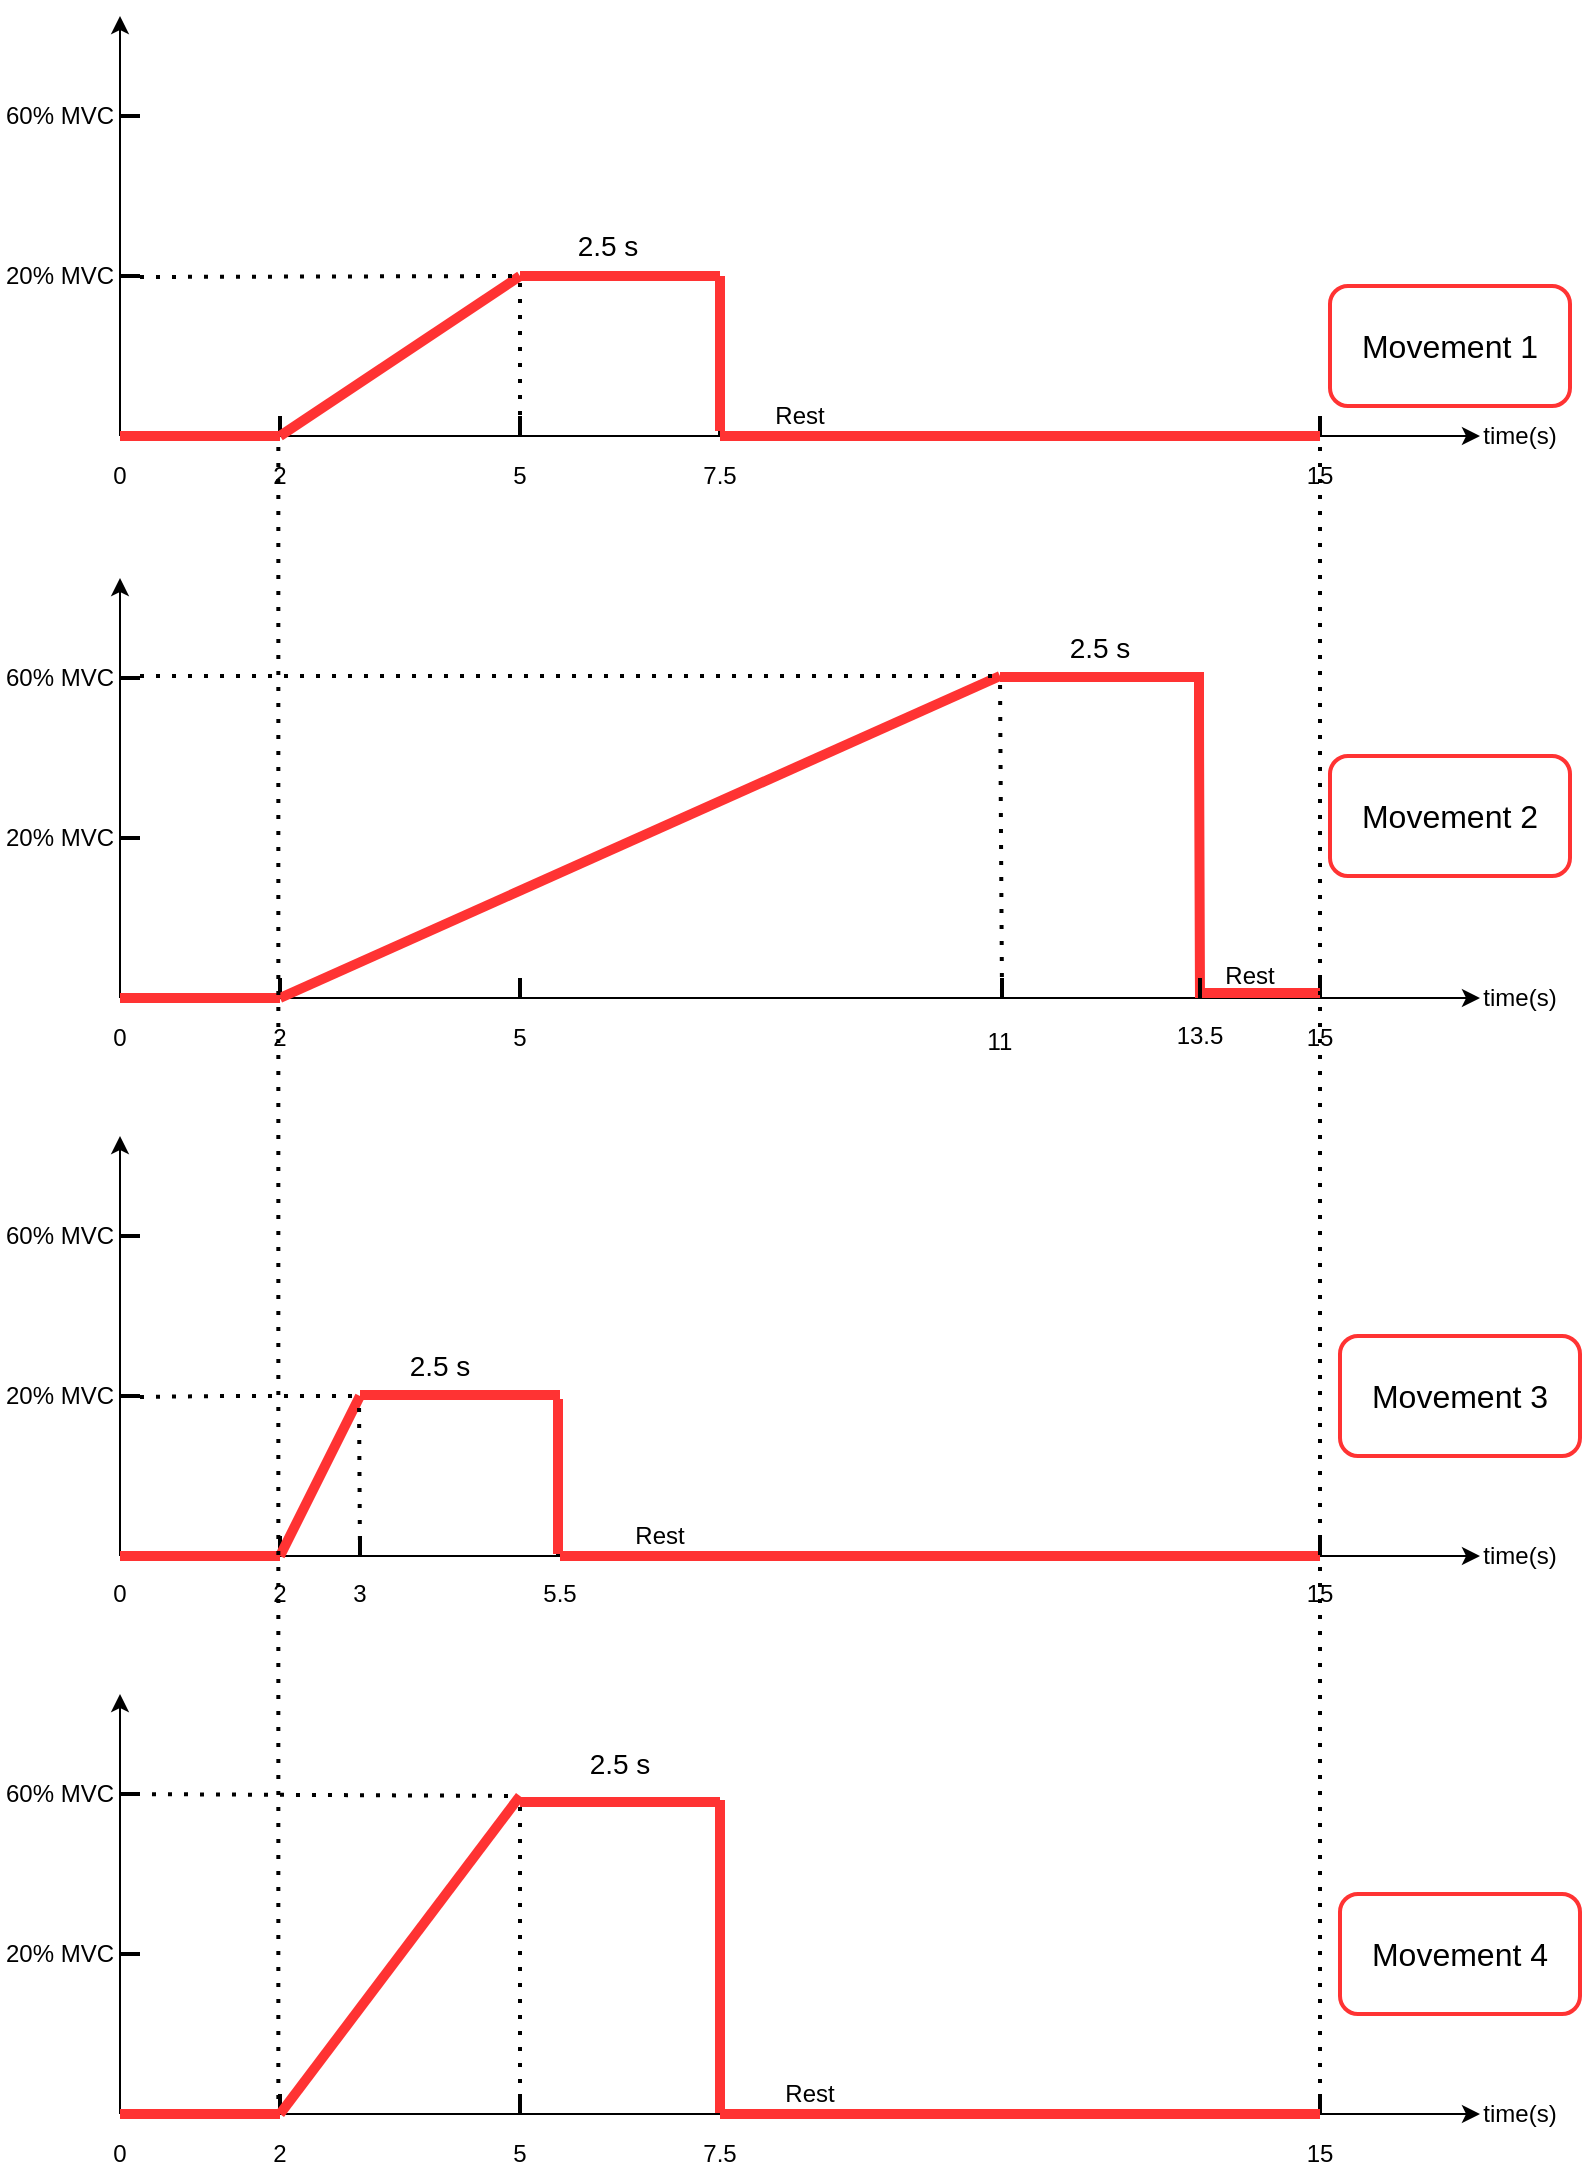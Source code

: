 <mxfile version="14.8.3" type="google" pages="2"><diagram id="lBOJ2OnzFwAfi7z_trXO" name="Page-1"><mxGraphModel dx="2445" dy="1348" grid="1" gridSize="10" guides="1" tooltips="1" connect="1" arrows="1" fold="1" page="1" pageScale="0.9" pageWidth="827" pageHeight="1169" math="0" shadow="0"><root><mxCell id="0"/><mxCell id="1" parent="0"/><mxCell id="r2KNoT9D_UgRiQbnlLWz-1" value="" style="endArrow=classic;html=1;" edge="1" parent="1"><mxGeometry width="50" height="50" relative="1" as="geometry"><mxPoint x="380" y="310" as="sourcePoint"/><mxPoint x="1060" y="310" as="targetPoint"/></mxGeometry></mxCell><mxCell id="r2KNoT9D_UgRiQbnlLWz-2" value="" style="endArrow=classic;html=1;" edge="1" parent="1"><mxGeometry width="50" height="50" relative="1" as="geometry"><mxPoint x="380" y="310" as="sourcePoint"/><mxPoint x="380" y="100" as="targetPoint"/></mxGeometry></mxCell><mxCell id="r2KNoT9D_UgRiQbnlLWz-3" value="0" style="text;html=1;strokeColor=none;fillColor=none;align=center;verticalAlign=middle;whiteSpace=wrap;rounded=0;" vertex="1" parent="1"><mxGeometry x="360" y="320" width="40" height="20" as="geometry"/></mxCell><mxCell id="r2KNoT9D_UgRiQbnlLWz-4" value="15" style="text;html=1;strokeColor=none;fillColor=none;align=center;verticalAlign=middle;whiteSpace=wrap;rounded=0;" vertex="1" parent="1"><mxGeometry x="960" y="320" width="40" height="20" as="geometry"/></mxCell><mxCell id="r2KNoT9D_UgRiQbnlLWz-5" value="time(s)" style="text;html=1;strokeColor=none;fillColor=none;align=center;verticalAlign=middle;whiteSpace=wrap;rounded=0;" vertex="1" parent="1"><mxGeometry x="1060" y="300" width="40" height="20" as="geometry"/></mxCell><mxCell id="r2KNoT9D_UgRiQbnlLWz-6" value="2" style="text;html=1;strokeColor=none;fillColor=none;align=center;verticalAlign=middle;whiteSpace=wrap;rounded=0;" vertex="1" parent="1"><mxGeometry x="440" y="320" width="40" height="20" as="geometry"/></mxCell><mxCell id="r2KNoT9D_UgRiQbnlLWz-7" value="" style="line;strokeWidth=2;direction=south;html=1;" vertex="1" parent="1"><mxGeometry x="455" y="300" width="10" height="10" as="geometry"/></mxCell><mxCell id="r2KNoT9D_UgRiQbnlLWz-8" value="" style="line;strokeWidth=2;direction=south;html=1;" vertex="1" parent="1"><mxGeometry x="975" y="300" width="10" height="10" as="geometry"/></mxCell><mxCell id="KvEWFbIyciGB3e8bNK_5-1" value="5" style="text;html=1;strokeColor=none;fillColor=none;align=center;verticalAlign=middle;whiteSpace=wrap;rounded=0;" vertex="1" parent="1"><mxGeometry x="560" y="320" width="40" height="20" as="geometry"/></mxCell><mxCell id="KvEWFbIyciGB3e8bNK_5-2" value="" style="line;strokeWidth=2;direction=south;html=1;" vertex="1" parent="1"><mxGeometry x="575" y="300" width="10" height="10" as="geometry"/></mxCell><mxCell id="KvEWFbIyciGB3e8bNK_5-3" value="7.5" style="text;html=1;strokeColor=none;fillColor=none;align=center;verticalAlign=middle;whiteSpace=wrap;rounded=0;" vertex="1" parent="1"><mxGeometry x="660" y="320" width="40" height="20" as="geometry"/></mxCell><mxCell id="KvEWFbIyciGB3e8bNK_5-4" value="" style="line;strokeWidth=2;direction=south;html=1;" vertex="1" parent="1"><mxGeometry x="675" y="300" width="10" height="10" as="geometry"/></mxCell><mxCell id="KvEWFbIyciGB3e8bNK_5-5" value="" style="line;strokeWidth=2;html=1;perimeter=backbonePerimeter;points=[];outlineConnect=0;" vertex="1" parent="1"><mxGeometry x="380" y="225" width="10" height="10" as="geometry"/></mxCell><mxCell id="KvEWFbIyciGB3e8bNK_5-7" value="" style="line;strokeWidth=2;html=1;perimeter=backbonePerimeter;points=[];outlineConnect=0;" vertex="1" parent="1"><mxGeometry x="380" y="145" width="10" height="10" as="geometry"/></mxCell><mxCell id="KvEWFbIyciGB3e8bNK_5-8" value="20% MVC" style="text;html=1;strokeColor=none;fillColor=none;align=center;verticalAlign=middle;whiteSpace=wrap;rounded=0;" vertex="1" parent="1"><mxGeometry x="320" y="220" width="60" height="20" as="geometry"/></mxCell><mxCell id="KvEWFbIyciGB3e8bNK_5-9" value="60% MVC" style="text;html=1;strokeColor=none;fillColor=none;align=center;verticalAlign=middle;whiteSpace=wrap;rounded=0;" vertex="1" parent="1"><mxGeometry x="320" y="140" width="60" height="20" as="geometry"/></mxCell><mxCell id="KvEWFbIyciGB3e8bNK_5-13" value="" style="endArrow=none;html=1;strokeColor=#FF3333;strokeWidth=5;entryX=1;entryY=0.5;entryDx=0;entryDy=0;entryPerimeter=0;" edge="1" parent="1" target="r2KNoT9D_UgRiQbnlLWz-7"><mxGeometry width="50" height="50" relative="1" as="geometry"><mxPoint x="380" y="310" as="sourcePoint"/><mxPoint x="630" y="430" as="targetPoint"/></mxGeometry></mxCell><mxCell id="KvEWFbIyciGB3e8bNK_5-15" value="" style="endArrow=none;html=1;strokeColor=#FF3333;strokeWidth=5;" edge="1" parent="1"><mxGeometry width="50" height="50" relative="1" as="geometry"><mxPoint x="460" y="310" as="sourcePoint"/><mxPoint x="580" y="230" as="targetPoint"/></mxGeometry></mxCell><mxCell id="KvEWFbIyciGB3e8bNK_5-16" value="" style="endArrow=none;html=1;strokeColor=#FF3333;strokeWidth=5;" edge="1" parent="1"><mxGeometry width="50" height="50" relative="1" as="geometry"><mxPoint x="580" y="230" as="sourcePoint"/><mxPoint x="680" y="230" as="targetPoint"/></mxGeometry></mxCell><mxCell id="KvEWFbIyciGB3e8bNK_5-17" value="" style="endArrow=none;html=1;strokeColor=#FF3333;strokeWidth=5;entryX=0.75;entryY=0.5;entryDx=0;entryDy=0;entryPerimeter=0;" edge="1" parent="1" target="KvEWFbIyciGB3e8bNK_5-4"><mxGeometry width="50" height="50" relative="1" as="geometry"><mxPoint x="680" y="230" as="sourcePoint"/><mxPoint x="760" y="430" as="targetPoint"/></mxGeometry></mxCell><mxCell id="KvEWFbIyciGB3e8bNK_5-18" value="" style="endArrow=none;html=1;strokeColor=#FF3333;strokeWidth=5;exitX=1;exitY=0.5;exitDx=0;exitDy=0;exitPerimeter=0;entryX=1;entryY=0.5;entryDx=0;entryDy=0;entryPerimeter=0;" edge="1" parent="1" source="KvEWFbIyciGB3e8bNK_5-4" target="r2KNoT9D_UgRiQbnlLWz-8"><mxGeometry width="50" height="50" relative="1" as="geometry"><mxPoint x="720" y="360" as="sourcePoint"/><mxPoint x="870" y="310" as="targetPoint"/></mxGeometry></mxCell><mxCell id="KvEWFbIyciGB3e8bNK_5-19" value="" style="endArrow=none;dashed=1;html=1;dashPattern=1 3;strokeWidth=2;" edge="1" parent="1" source="KvEWFbIyciGB3e8bNK_5-5"><mxGeometry width="50" height="50" relative="1" as="geometry"><mxPoint x="710" y="340" as="sourcePoint"/><mxPoint x="580" y="230" as="targetPoint"/></mxGeometry></mxCell><mxCell id="KvEWFbIyciGB3e8bNK_5-20" value="" style="endArrow=classic;html=1;" edge="1" parent="1"><mxGeometry width="50" height="50" relative="1" as="geometry"><mxPoint x="380" y="591" as="sourcePoint"/><mxPoint x="1060" y="591" as="targetPoint"/></mxGeometry></mxCell><mxCell id="KvEWFbIyciGB3e8bNK_5-21" value="" style="endArrow=classic;html=1;" edge="1" parent="1"><mxGeometry width="50" height="50" relative="1" as="geometry"><mxPoint x="380" y="591" as="sourcePoint"/><mxPoint x="380" y="381" as="targetPoint"/></mxGeometry></mxCell><mxCell id="KvEWFbIyciGB3e8bNK_5-22" value="0" style="text;html=1;strokeColor=none;fillColor=none;align=center;verticalAlign=middle;whiteSpace=wrap;rounded=0;" vertex="1" parent="1"><mxGeometry x="360" y="601" width="40" height="20" as="geometry"/></mxCell><mxCell id="KvEWFbIyciGB3e8bNK_5-23" value="15" style="text;html=1;strokeColor=none;fillColor=none;align=center;verticalAlign=middle;whiteSpace=wrap;rounded=0;" vertex="1" parent="1"><mxGeometry x="960" y="601" width="40" height="20" as="geometry"/></mxCell><mxCell id="KvEWFbIyciGB3e8bNK_5-24" value="time(s)" style="text;html=1;strokeColor=none;fillColor=none;align=center;verticalAlign=middle;whiteSpace=wrap;rounded=0;" vertex="1" parent="1"><mxGeometry x="1060" y="581" width="40" height="20" as="geometry"/></mxCell><mxCell id="KvEWFbIyciGB3e8bNK_5-25" value="2" style="text;html=1;strokeColor=none;fillColor=none;align=center;verticalAlign=middle;whiteSpace=wrap;rounded=0;" vertex="1" parent="1"><mxGeometry x="440" y="601" width="40" height="20" as="geometry"/></mxCell><mxCell id="KvEWFbIyciGB3e8bNK_5-26" value="" style="line;strokeWidth=2;direction=south;html=1;" vertex="1" parent="1"><mxGeometry x="455" y="581" width="10" height="10" as="geometry"/></mxCell><mxCell id="KvEWFbIyciGB3e8bNK_5-27" value="" style="line;strokeWidth=2;direction=south;html=1;" vertex="1" parent="1"><mxGeometry x="975" y="581" width="10" height="10" as="geometry"/></mxCell><mxCell id="KvEWFbIyciGB3e8bNK_5-28" value="5" style="text;html=1;strokeColor=none;fillColor=none;align=center;verticalAlign=middle;whiteSpace=wrap;rounded=0;" vertex="1" parent="1"><mxGeometry x="560" y="601" width="40" height="20" as="geometry"/></mxCell><mxCell id="KvEWFbIyciGB3e8bNK_5-29" value="" style="line;strokeWidth=2;direction=south;html=1;" vertex="1" parent="1"><mxGeometry x="575" y="581" width="10" height="10" as="geometry"/></mxCell><mxCell id="KvEWFbIyciGB3e8bNK_5-30" value="11" style="text;html=1;strokeColor=none;fillColor=none;align=center;verticalAlign=middle;whiteSpace=wrap;rounded=0;" vertex="1" parent="1"><mxGeometry x="800" y="603" width="40" height="20" as="geometry"/></mxCell><mxCell id="KvEWFbIyciGB3e8bNK_5-32" value="" style="line;strokeWidth=2;html=1;perimeter=backbonePerimeter;points=[];outlineConnect=0;" vertex="1" parent="1"><mxGeometry x="380" y="506" width="10" height="10" as="geometry"/></mxCell><mxCell id="KvEWFbIyciGB3e8bNK_5-33" value="" style="line;strokeWidth=2;html=1;perimeter=backbonePerimeter;points=[];outlineConnect=0;" vertex="1" parent="1"><mxGeometry x="380" y="426" width="10" height="10" as="geometry"/></mxCell><mxCell id="KvEWFbIyciGB3e8bNK_5-34" value="20% MVC" style="text;html=1;strokeColor=none;fillColor=none;align=center;verticalAlign=middle;whiteSpace=wrap;rounded=0;" vertex="1" parent="1"><mxGeometry x="320" y="501" width="60" height="20" as="geometry"/></mxCell><mxCell id="KvEWFbIyciGB3e8bNK_5-35" value="60% MVC" style="text;html=1;strokeColor=none;fillColor=none;align=center;verticalAlign=middle;whiteSpace=wrap;rounded=0;" vertex="1" parent="1"><mxGeometry x="320" y="421" width="60" height="20" as="geometry"/></mxCell><mxCell id="KvEWFbIyciGB3e8bNK_5-36" value="" style="endArrow=none;html=1;strokeColor=#FF3333;strokeWidth=5;entryX=1;entryY=0.5;entryDx=0;entryDy=0;entryPerimeter=0;" edge="1" parent="1" target="KvEWFbIyciGB3e8bNK_5-26"><mxGeometry width="50" height="50" relative="1" as="geometry"><mxPoint x="380" y="591" as="sourcePoint"/><mxPoint x="630" y="711" as="targetPoint"/></mxGeometry></mxCell><mxCell id="KvEWFbIyciGB3e8bNK_5-37" value="" style="endArrow=none;html=1;strokeColor=#FF3333;strokeWidth=5;exitX=0.75;exitY=0.5;exitDx=0;exitDy=0;exitPerimeter=0;entryX=0.75;entryY=0.5;entryDx=0;entryDy=0;entryPerimeter=0;" edge="1" parent="1" source="KvEWFbIyciGB3e8bNK_5-92" target="KvEWFbIyciGB3e8bNK_5-27"><mxGeometry width="50" height="50" relative="1" as="geometry"><mxPoint x="975" y="411" as="sourcePoint"/><mxPoint x="1005" y="501" as="targetPoint"/></mxGeometry></mxCell><mxCell id="KvEWFbIyciGB3e8bNK_5-38" value="" style="endArrow=none;html=1;strokeColor=#FF3333;strokeWidth=5;" edge="1" parent="1"><mxGeometry width="50" height="50" relative="1" as="geometry"><mxPoint x="460" y="591" as="sourcePoint"/><mxPoint x="820" y="430" as="targetPoint"/></mxGeometry></mxCell><mxCell id="KvEWFbIyciGB3e8bNK_5-39" value="" style="endArrow=none;html=1;strokeColor=#FF3333;strokeWidth=5;" edge="1" parent="1"><mxGeometry width="50" height="50" relative="1" as="geometry"><mxPoint x="820" y="430.5" as="sourcePoint"/><mxPoint x="920" y="430.5" as="targetPoint"/></mxGeometry></mxCell><mxCell id="KvEWFbIyciGB3e8bNK_5-40" value="" style="endArrow=none;html=1;strokeColor=#FF3333;strokeWidth=5;entryX=1;entryY=0.5;entryDx=0;entryDy=0;entryPerimeter=0;" edge="1" parent="1" target="KvEWFbIyciGB3e8bNK_5-92"><mxGeometry width="50" height="50" relative="1" as="geometry"><mxPoint x="919.5" y="428" as="sourcePoint"/><mxPoint x="919.5" y="506" as="targetPoint"/><Array as="points"><mxPoint x="919.5" y="460"/></Array></mxGeometry></mxCell><mxCell id="KvEWFbIyciGB3e8bNK_5-43" value="" style="endArrow=classic;html=1;" edge="1" parent="1"><mxGeometry width="50" height="50" relative="1" as="geometry"><mxPoint x="380" y="870" as="sourcePoint"/><mxPoint x="1060" y="870" as="targetPoint"/></mxGeometry></mxCell><mxCell id="KvEWFbIyciGB3e8bNK_5-44" value="" style="endArrow=classic;html=1;" edge="1" parent="1"><mxGeometry width="50" height="50" relative="1" as="geometry"><mxPoint x="380" y="870" as="sourcePoint"/><mxPoint x="380" y="660" as="targetPoint"/></mxGeometry></mxCell><mxCell id="KvEWFbIyciGB3e8bNK_5-45" value="0" style="text;html=1;strokeColor=none;fillColor=none;align=center;verticalAlign=middle;whiteSpace=wrap;rounded=0;" vertex="1" parent="1"><mxGeometry x="360" y="879" width="40" height="20" as="geometry"/></mxCell><mxCell id="KvEWFbIyciGB3e8bNK_5-46" value="15" style="text;html=1;strokeColor=none;fillColor=none;align=center;verticalAlign=middle;whiteSpace=wrap;rounded=0;" vertex="1" parent="1"><mxGeometry x="960" y="879" width="40" height="20" as="geometry"/></mxCell><mxCell id="KvEWFbIyciGB3e8bNK_5-47" value="time(s)" style="text;html=1;strokeColor=none;fillColor=none;align=center;verticalAlign=middle;whiteSpace=wrap;rounded=0;" vertex="1" parent="1"><mxGeometry x="1060" y="860" width="40" height="20" as="geometry"/></mxCell><mxCell id="KvEWFbIyciGB3e8bNK_5-48" value="2" style="text;html=1;strokeColor=none;fillColor=none;align=center;verticalAlign=middle;whiteSpace=wrap;rounded=0;" vertex="1" parent="1"><mxGeometry x="440" y="879" width="40" height="20" as="geometry"/></mxCell><mxCell id="KvEWFbIyciGB3e8bNK_5-49" value="" style="line;strokeWidth=2;direction=south;html=1;" vertex="1" parent="1"><mxGeometry x="455" y="860" width="10" height="10" as="geometry"/></mxCell><mxCell id="KvEWFbIyciGB3e8bNK_5-50" value="" style="line;strokeWidth=2;direction=south;html=1;" vertex="1" parent="1"><mxGeometry x="975" y="860" width="10" height="10" as="geometry"/></mxCell><mxCell id="KvEWFbIyciGB3e8bNK_5-51" value="5.5" style="text;html=1;strokeColor=none;fillColor=none;align=center;verticalAlign=middle;whiteSpace=wrap;rounded=0;" vertex="1" parent="1"><mxGeometry x="580" y="879" width="40" height="20" as="geometry"/></mxCell><mxCell id="KvEWFbIyciGB3e8bNK_5-52" value="" style="line;strokeWidth=2;direction=south;html=1;" vertex="1" parent="1"><mxGeometry x="594" y="860" width="10" height="10" as="geometry"/></mxCell><mxCell id="KvEWFbIyciGB3e8bNK_5-55" value="" style="line;strokeWidth=2;html=1;perimeter=backbonePerimeter;points=[];outlineConnect=0;" vertex="1" parent="1"><mxGeometry x="380" y="785" width="10" height="10" as="geometry"/></mxCell><mxCell id="KvEWFbIyciGB3e8bNK_5-56" value="" style="line;strokeWidth=2;html=1;perimeter=backbonePerimeter;points=[];outlineConnect=0;" vertex="1" parent="1"><mxGeometry x="380" y="705" width="10" height="10" as="geometry"/></mxCell><mxCell id="KvEWFbIyciGB3e8bNK_5-57" value="20% MVC" style="text;html=1;strokeColor=none;fillColor=none;align=center;verticalAlign=middle;whiteSpace=wrap;rounded=0;" vertex="1" parent="1"><mxGeometry x="320" y="780" width="60" height="20" as="geometry"/></mxCell><mxCell id="KvEWFbIyciGB3e8bNK_5-58" value="60% MVC" style="text;html=1;strokeColor=none;fillColor=none;align=center;verticalAlign=middle;whiteSpace=wrap;rounded=0;" vertex="1" parent="1"><mxGeometry x="320" y="700" width="60" height="20" as="geometry"/></mxCell><mxCell id="KvEWFbIyciGB3e8bNK_5-59" value="" style="endArrow=none;html=1;strokeColor=#FF3333;strokeWidth=5;entryX=1;entryY=0.5;entryDx=0;entryDy=0;entryPerimeter=0;" edge="1" parent="1" target="KvEWFbIyciGB3e8bNK_5-49"><mxGeometry width="50" height="50" relative="1" as="geometry"><mxPoint x="380" y="870" as="sourcePoint"/><mxPoint x="630" y="990" as="targetPoint"/></mxGeometry></mxCell><mxCell id="KvEWFbIyciGB3e8bNK_5-61" value="" style="endArrow=none;html=1;strokeColor=#FF3333;strokeWidth=5;" edge="1" parent="1"><mxGeometry width="50" height="50" relative="1" as="geometry"><mxPoint x="460" y="870" as="sourcePoint"/><mxPoint x="500" y="790" as="targetPoint"/></mxGeometry></mxCell><mxCell id="KvEWFbIyciGB3e8bNK_5-62" value="" style="endArrow=none;html=1;strokeColor=#FF3333;strokeWidth=5;" edge="1" parent="1"><mxGeometry width="50" height="50" relative="1" as="geometry"><mxPoint x="500" y="789.5" as="sourcePoint"/><mxPoint x="600" y="789.5" as="targetPoint"/></mxGeometry></mxCell><mxCell id="KvEWFbIyciGB3e8bNK_5-63" value="" style="endArrow=none;html=1;strokeColor=#FF3333;strokeWidth=5;entryX=0.75;entryY=0.5;entryDx=0;entryDy=0;entryPerimeter=0;anchorPointDirection=1;" edge="1" parent="1"><mxGeometry width="50" height="50" relative="1" as="geometry"><mxPoint x="599" y="791.5" as="sourcePoint"/><mxPoint x="599" y="869" as="targetPoint"/></mxGeometry></mxCell><mxCell id="KvEWFbIyciGB3e8bNK_5-64" value="" style="endArrow=none;html=1;strokeColor=#FF3333;strokeWidth=5;entryX=1;entryY=0.5;entryDx=0;entryDy=0;entryPerimeter=0;" edge="1" parent="1" target="KvEWFbIyciGB3e8bNK_5-50"><mxGeometry width="50" height="50" relative="1" as="geometry"><mxPoint x="600" y="870" as="sourcePoint"/><mxPoint x="870" y="870" as="targetPoint"/></mxGeometry></mxCell><mxCell id="KvEWFbIyciGB3e8bNK_5-65" value="" style="endArrow=none;dashed=1;html=1;dashPattern=1 3;strokeWidth=2;" edge="1" parent="1" source="KvEWFbIyciGB3e8bNK_5-55"><mxGeometry width="50" height="50" relative="1" as="geometry"><mxPoint x="710" y="900" as="sourcePoint"/><mxPoint x="500" y="790" as="targetPoint"/><Array as="points"><mxPoint x="430" y="790"/></Array></mxGeometry></mxCell><mxCell id="KvEWFbIyciGB3e8bNK_5-66" value="" style="endArrow=classic;html=1;" edge="1" parent="1"><mxGeometry width="50" height="50" relative="1" as="geometry"><mxPoint x="380" y="1149" as="sourcePoint"/><mxPoint x="1060" y="1149" as="targetPoint"/></mxGeometry></mxCell><mxCell id="KvEWFbIyciGB3e8bNK_5-67" value="" style="endArrow=classic;html=1;" edge="1" parent="1"><mxGeometry width="50" height="50" relative="1" as="geometry"><mxPoint x="380" y="1149" as="sourcePoint"/><mxPoint x="380" y="939" as="targetPoint"/></mxGeometry></mxCell><mxCell id="KvEWFbIyciGB3e8bNK_5-68" value="0" style="text;html=1;strokeColor=none;fillColor=none;align=center;verticalAlign=middle;whiteSpace=wrap;rounded=0;" vertex="1" parent="1"><mxGeometry x="360" y="1159" width="40" height="20" as="geometry"/></mxCell><mxCell id="KvEWFbIyciGB3e8bNK_5-69" value="15" style="text;html=1;strokeColor=none;fillColor=none;align=center;verticalAlign=middle;whiteSpace=wrap;rounded=0;" vertex="1" parent="1"><mxGeometry x="960" y="1159" width="40" height="20" as="geometry"/></mxCell><mxCell id="KvEWFbIyciGB3e8bNK_5-70" value="time(s)" style="text;html=1;strokeColor=none;fillColor=none;align=center;verticalAlign=middle;whiteSpace=wrap;rounded=0;" vertex="1" parent="1"><mxGeometry x="1060" y="1139" width="40" height="20" as="geometry"/></mxCell><mxCell id="KvEWFbIyciGB3e8bNK_5-71" value="2" style="text;html=1;strokeColor=none;fillColor=none;align=center;verticalAlign=middle;whiteSpace=wrap;rounded=0;" vertex="1" parent="1"><mxGeometry x="440" y="1159" width="40" height="20" as="geometry"/></mxCell><mxCell id="KvEWFbIyciGB3e8bNK_5-72" value="" style="line;strokeWidth=2;direction=south;html=1;" vertex="1" parent="1"><mxGeometry x="455" y="1139" width="10" height="10" as="geometry"/></mxCell><mxCell id="KvEWFbIyciGB3e8bNK_5-73" value="" style="line;strokeWidth=2;direction=south;html=1;" vertex="1" parent="1"><mxGeometry x="975" y="1139" width="10" height="10" as="geometry"/></mxCell><mxCell id="KvEWFbIyciGB3e8bNK_5-74" value="5" style="text;html=1;strokeColor=none;fillColor=none;align=center;verticalAlign=middle;whiteSpace=wrap;rounded=0;" vertex="1" parent="1"><mxGeometry x="560" y="1159" width="40" height="20" as="geometry"/></mxCell><mxCell id="KvEWFbIyciGB3e8bNK_5-75" value="" style="line;strokeWidth=2;direction=south;html=1;" vertex="1" parent="1"><mxGeometry x="575" y="1139" width="10" height="10" as="geometry"/></mxCell><mxCell id="KvEWFbIyciGB3e8bNK_5-76" value="7.5" style="text;html=1;strokeColor=none;fillColor=none;align=center;verticalAlign=middle;whiteSpace=wrap;rounded=0;" vertex="1" parent="1"><mxGeometry x="660" y="1159" width="40" height="20" as="geometry"/></mxCell><mxCell id="KvEWFbIyciGB3e8bNK_5-77" value="" style="line;strokeWidth=2;direction=south;html=1;" vertex="1" parent="1"><mxGeometry x="675" y="1139" width="10" height="10" as="geometry"/></mxCell><mxCell id="KvEWFbIyciGB3e8bNK_5-78" value="" style="line;strokeWidth=2;html=1;perimeter=backbonePerimeter;points=[];outlineConnect=0;" vertex="1" parent="1"><mxGeometry x="380" y="1064" width="10" height="10" as="geometry"/></mxCell><mxCell id="KvEWFbIyciGB3e8bNK_5-79" value="" style="line;strokeWidth=2;html=1;perimeter=backbonePerimeter;points=[];outlineConnect=0;" vertex="1" parent="1"><mxGeometry x="380" y="984" width="10" height="10" as="geometry"/></mxCell><mxCell id="KvEWFbIyciGB3e8bNK_5-80" value="20% MVC" style="text;html=1;strokeColor=none;fillColor=none;align=center;verticalAlign=middle;whiteSpace=wrap;rounded=0;" vertex="1" parent="1"><mxGeometry x="320" y="1059" width="60" height="20" as="geometry"/></mxCell><mxCell id="KvEWFbIyciGB3e8bNK_5-81" value="60% MVC" style="text;html=1;strokeColor=none;fillColor=none;align=center;verticalAlign=middle;whiteSpace=wrap;rounded=0;" vertex="1" parent="1"><mxGeometry x="320" y="979" width="60" height="20" as="geometry"/></mxCell><mxCell id="KvEWFbIyciGB3e8bNK_5-82" value="" style="endArrow=none;html=1;strokeColor=#FF3333;strokeWidth=5;entryX=1;entryY=0.5;entryDx=0;entryDy=0;entryPerimeter=0;" edge="1" parent="1" target="KvEWFbIyciGB3e8bNK_5-72"><mxGeometry width="50" height="50" relative="1" as="geometry"><mxPoint x="380" y="1149" as="sourcePoint"/><mxPoint x="630" y="1269" as="targetPoint"/></mxGeometry></mxCell><mxCell id="KvEWFbIyciGB3e8bNK_5-84" value="" style="endArrow=none;html=1;strokeColor=#FF3333;strokeWidth=5;" edge="1" parent="1"><mxGeometry width="50" height="50" relative="1" as="geometry"><mxPoint x="460" y="1149" as="sourcePoint"/><mxPoint x="580" y="990" as="targetPoint"/></mxGeometry></mxCell><mxCell id="KvEWFbIyciGB3e8bNK_5-85" value="" style="endArrow=none;html=1;strokeColor=#FF3333;strokeWidth=5;" edge="1" parent="1"><mxGeometry width="50" height="50" relative="1" as="geometry"><mxPoint x="580" y="993" as="sourcePoint"/><mxPoint x="680" y="993" as="targetPoint"/></mxGeometry></mxCell><mxCell id="KvEWFbIyciGB3e8bNK_5-86" value="" style="endArrow=none;html=1;strokeColor=#FF3333;strokeWidth=5;entryX=0.75;entryY=0.5;entryDx=0;entryDy=0;entryPerimeter=0;" edge="1" parent="1"><mxGeometry width="50" height="50" relative="1" as="geometry"><mxPoint x="680" y="992" as="sourcePoint"/><mxPoint x="680" y="1148.5" as="targetPoint"/></mxGeometry></mxCell><mxCell id="KvEWFbIyciGB3e8bNK_5-87" value="" style="endArrow=none;html=1;strokeColor=#FF3333;strokeWidth=5;exitX=1;exitY=0.5;exitDx=0;exitDy=0;exitPerimeter=0;entryX=1;entryY=0.5;entryDx=0;entryDy=0;entryPerimeter=0;" edge="1" parent="1" source="KvEWFbIyciGB3e8bNK_5-77" target="KvEWFbIyciGB3e8bNK_5-73"><mxGeometry width="50" height="50" relative="1" as="geometry"><mxPoint x="720" y="1199" as="sourcePoint"/><mxPoint x="870" y="1149" as="targetPoint"/></mxGeometry></mxCell><mxCell id="KvEWFbIyciGB3e8bNK_5-89" value="" style="line;strokeWidth=2;direction=south;html=1;" vertex="1" parent="1"><mxGeometry x="816" y="581" width="10" height="10" as="geometry"/></mxCell><mxCell id="KvEWFbIyciGB3e8bNK_5-90" value="" style="endArrow=none;dashed=1;html=1;dashPattern=1 3;strokeWidth=2;" edge="1" parent="1" source="KvEWFbIyciGB3e8bNK_5-33"><mxGeometry width="50" height="50" relative="1" as="geometry"><mxPoint x="490" y="441" as="sourcePoint"/><mxPoint x="820" y="430" as="targetPoint"/></mxGeometry></mxCell><mxCell id="KvEWFbIyciGB3e8bNK_5-91" value="13.5" style="text;html=1;strokeColor=none;fillColor=none;align=center;verticalAlign=middle;whiteSpace=wrap;rounded=0;" vertex="1" parent="1"><mxGeometry x="900" y="600" width="40" height="20" as="geometry"/></mxCell><mxCell id="KvEWFbIyciGB3e8bNK_5-92" value="" style="line;strokeWidth=2;direction=south;html=1;" vertex="1" parent="1"><mxGeometry x="915" y="581" width="10" height="10" as="geometry"/></mxCell><mxCell id="KvEWFbIyciGB3e8bNK_5-93" value="3" style="text;html=1;strokeColor=none;fillColor=none;align=center;verticalAlign=middle;whiteSpace=wrap;rounded=0;" vertex="1" parent="1"><mxGeometry x="480" y="879" width="40" height="20" as="geometry"/></mxCell><mxCell id="KvEWFbIyciGB3e8bNK_5-94" value="" style="line;strokeWidth=2;direction=south;html=1;" vertex="1" parent="1"><mxGeometry x="495" y="860" width="10" height="10" as="geometry"/></mxCell><mxCell id="KvEWFbIyciGB3e8bNK_5-95" value="" style="endArrow=none;dashed=1;html=1;dashPattern=1 3;strokeWidth=2;exitX=0.75;exitY=0.5;exitDx=0;exitDy=0;exitPerimeter=0;" edge="1" parent="1" source="KvEWFbIyciGB3e8bNK_5-2"><mxGeometry width="50" height="50" relative="1" as="geometry"><mxPoint x="710" y="400" as="sourcePoint"/><mxPoint x="580" y="230" as="targetPoint"/></mxGeometry></mxCell><mxCell id="KvEWFbIyciGB3e8bNK_5-96" value="" style="endArrow=none;dashed=1;html=1;dashPattern=1 3;strokeWidth=2;exitX=0.75;exitY=0.5;exitDx=0;exitDy=0;exitPerimeter=0;" edge="1" parent="1" source="KvEWFbIyciGB3e8bNK_5-89"><mxGeometry width="50" height="50" relative="1" as="geometry"><mxPoint x="710" y="500" as="sourcePoint"/><mxPoint x="820" y="430" as="targetPoint"/></mxGeometry></mxCell><mxCell id="KvEWFbIyciGB3e8bNK_5-97" value="" style="endArrow=none;dashed=1;html=1;dashPattern=1 3;strokeWidth=2;" edge="1" parent="1"><mxGeometry width="50" height="50" relative="1" as="geometry"><mxPoint x="500" y="870" as="sourcePoint"/><mxPoint x="499.5" y="790.75" as="targetPoint"/></mxGeometry></mxCell><mxCell id="KvEWFbIyciGB3e8bNK_5-98" value="" style="endArrow=none;dashed=1;html=1;dashPattern=1 3;strokeWidth=2;exitX=0.25;exitY=0.5;exitDx=0;exitDy=0;exitPerimeter=0;" edge="1" parent="1" source="KvEWFbIyciGB3e8bNK_5-75"><mxGeometry width="50" height="50" relative="1" as="geometry"><mxPoint x="510" y="880" as="sourcePoint"/><mxPoint x="580" y="990" as="targetPoint"/></mxGeometry></mxCell><mxCell id="KvEWFbIyciGB3e8bNK_5-99" value="" style="endArrow=none;dashed=1;html=1;dashPattern=1 3;strokeWidth=2;exitX=1;exitY=0.5;exitDx=0;exitDy=0;" edge="1" parent="1" source="KvEWFbIyciGB3e8bNK_5-81"><mxGeometry width="50" height="50" relative="1" as="geometry"><mxPoint x="590" y="1151.5" as="sourcePoint"/><mxPoint x="580" y="990" as="targetPoint"/></mxGeometry></mxCell><mxCell id="KvEWFbIyciGB3e8bNK_5-100" value="Rest" style="text;html=1;strokeColor=none;fillColor=none;align=center;verticalAlign=middle;whiteSpace=wrap;rounded=0;" vertex="1" parent="1"><mxGeometry x="700" y="290" width="40" height="20" as="geometry"/></mxCell><mxCell id="KvEWFbIyciGB3e8bNK_5-101" value="Rest" style="text;html=1;strokeColor=none;fillColor=none;align=center;verticalAlign=middle;whiteSpace=wrap;rounded=0;" vertex="1" parent="1"><mxGeometry x="925" y="570" width="40" height="20" as="geometry"/></mxCell><mxCell id="KvEWFbIyciGB3e8bNK_5-102" value="Rest" style="text;html=1;strokeColor=none;fillColor=none;align=center;verticalAlign=middle;whiteSpace=wrap;rounded=0;" vertex="1" parent="1"><mxGeometry x="630" y="850" width="40" height="20" as="geometry"/></mxCell><mxCell id="KvEWFbIyciGB3e8bNK_5-103" value="Rest" style="text;html=1;strokeColor=none;fillColor=none;align=center;verticalAlign=middle;whiteSpace=wrap;rounded=0;" vertex="1" parent="1"><mxGeometry x="705" y="1129" width="40" height="20" as="geometry"/></mxCell><mxCell id="KvEWFbIyciGB3e8bNK_5-104" value="" style="endArrow=none;dashed=1;html=1;dashPattern=1 3;strokeWidth=2;exitX=0.25;exitY=0.5;exitDx=0;exitDy=0;exitPerimeter=0;" edge="1" parent="1" source="KvEWFbIyciGB3e8bNK_5-73"><mxGeometry width="50" height="50" relative="1" as="geometry"><mxPoint x="700" y="700" as="sourcePoint"/><mxPoint x="980" y="310" as="targetPoint"/></mxGeometry></mxCell><mxCell id="KvEWFbIyciGB3e8bNK_5-105" value="" style="endArrow=none;dashed=1;html=1;dashPattern=1 3;strokeWidth=2;exitX=0.25;exitY=0.5;exitDx=0;exitDy=0;exitPerimeter=0;" edge="1" parent="1"><mxGeometry width="50" height="50" relative="1" as="geometry"><mxPoint x="459.17" y="1141.5" as="sourcePoint"/><mxPoint x="459.17" y="310" as="targetPoint"/></mxGeometry></mxCell><mxCell id="KvEWFbIyciGB3e8bNK_5-106" value="&lt;font style=&quot;font-size: 16px&quot;&gt;Movement 1&lt;/font&gt;" style="rounded=1;whiteSpace=wrap;html=1;strokeColor=#FF3333;strokeWidth=2;" vertex="1" parent="1"><mxGeometry x="985" y="235" width="120" height="60" as="geometry"/></mxCell><mxCell id="KvEWFbIyciGB3e8bNK_5-107" value="&lt;font style=&quot;font-size: 16px&quot;&gt;Movement 2&lt;/font&gt;" style="rounded=1;whiteSpace=wrap;html=1;strokeColor=#FF3333;strokeWidth=2;" vertex="1" parent="1"><mxGeometry x="985" y="470" width="120" height="60" as="geometry"/></mxCell><mxCell id="KvEWFbIyciGB3e8bNK_5-108" value="&lt;font style=&quot;font-size: 16px&quot;&gt;Movement 3&lt;/font&gt;" style="rounded=1;whiteSpace=wrap;html=1;strokeColor=#FF3333;strokeWidth=2;" vertex="1" parent="1"><mxGeometry x="990" y="760" width="120" height="60" as="geometry"/></mxCell><mxCell id="KvEWFbIyciGB3e8bNK_5-109" value="&lt;font style=&quot;font-size: 16px&quot;&gt;Movement 4&lt;/font&gt;" style="rounded=1;whiteSpace=wrap;html=1;strokeColor=#FF3333;strokeWidth=2;" vertex="1" parent="1"><mxGeometry x="990" y="1039" width="120" height="60" as="geometry"/></mxCell><mxCell id="KvEWFbIyciGB3e8bNK_5-110" value="&lt;font style=&quot;font-size: 14px&quot;&gt;2.5 s&lt;/font&gt;" style="text;html=1;strokeColor=none;fillColor=none;align=center;verticalAlign=middle;whiteSpace=wrap;rounded=0;" vertex="1" parent="1"><mxGeometry x="604" y="205" width="40" height="20" as="geometry"/></mxCell><mxCell id="KvEWFbIyciGB3e8bNK_5-111" value="&lt;font style=&quot;font-size: 14px&quot;&gt;2.5 s&lt;/font&gt;" style="text;html=1;strokeColor=none;fillColor=none;align=center;verticalAlign=middle;whiteSpace=wrap;rounded=0;" vertex="1" parent="1"><mxGeometry x="850" y="406" width="40" height="20" as="geometry"/></mxCell><mxCell id="KvEWFbIyciGB3e8bNK_5-112" value="&lt;font style=&quot;font-size: 14px&quot;&gt;2.5 s&lt;/font&gt;" style="text;html=1;strokeColor=none;fillColor=none;align=center;verticalAlign=middle;whiteSpace=wrap;rounded=0;" vertex="1" parent="1"><mxGeometry x="520" y="765" width="40" height="20" as="geometry"/></mxCell><mxCell id="KvEWFbIyciGB3e8bNK_5-113" value="&lt;font style=&quot;font-size: 14px&quot;&gt;2.5 s&lt;/font&gt;" style="text;html=1;strokeColor=none;fillColor=none;align=center;verticalAlign=middle;whiteSpace=wrap;rounded=0;" vertex="1" parent="1"><mxGeometry x="610" y="964" width="40" height="20" as="geometry"/></mxCell></root></mxGraphModel></diagram><diagram id="5sid06-hFY9N0zWI98CY" name="Page-2"><mxGraphModel dx="1186" dy="539" grid="1" gridSize="10" guides="1" tooltips="1" connect="1" arrows="1" fold="1" page="1" pageScale="1" pageWidth="850" pageHeight="1100" math="0" shadow="0"><root><mxCell id="vdPD9gjP_o1g5Ms505bE-0"/><mxCell id="vdPD9gjP_o1g5Ms505bE-1" parent="vdPD9gjP_o1g5Ms505bE-0"/></root></mxGraphModel></diagram></mxfile>